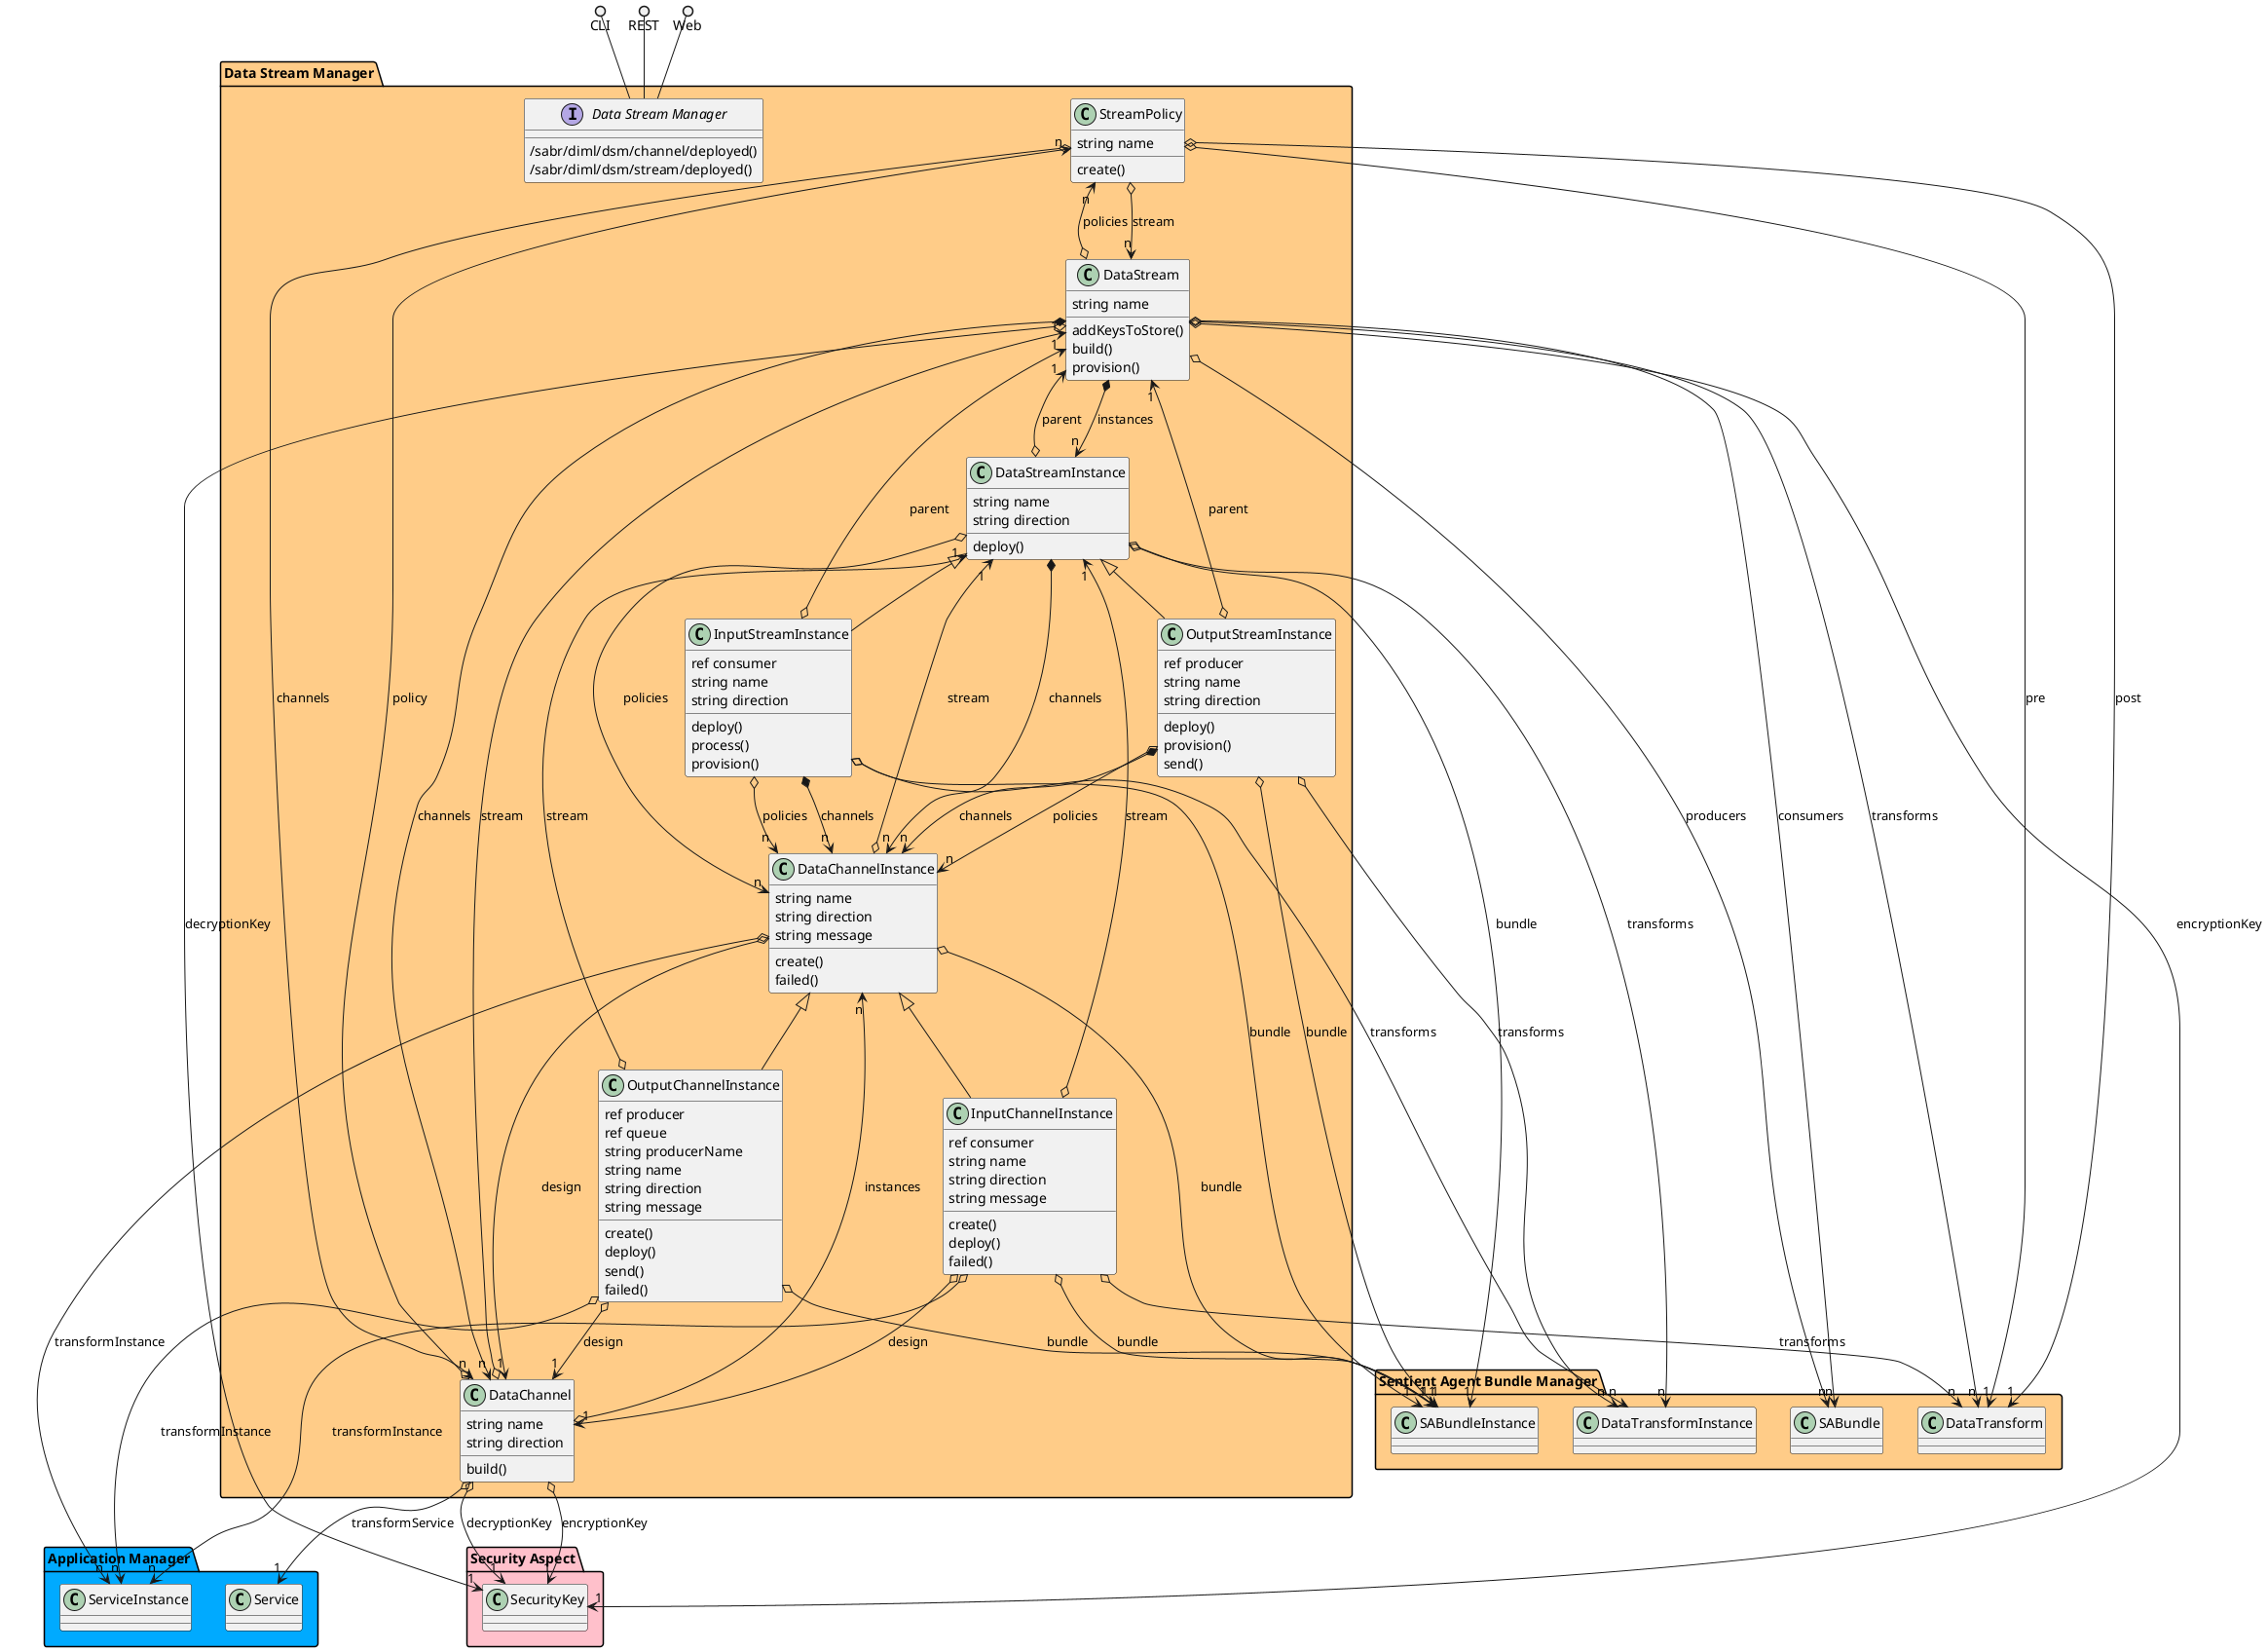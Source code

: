 @startuml


package "Application Manager" #00aaff {

        class Service {
        }

        class ServiceInstance {
        }
    }

package "Data Stream Manager" #ffcc88 {

        class StreamPolicy {
        }

        class DataChannelInstance {
        }

        class DataStream {
        }

        class DataChannel {
        }

        class DataStreamInstance {
        }
    }

package "Security Aspect" #pink {

        class SecurityKey {
        }
    }

package "Sentient Agent Bundle Manager" #ffcc88 {

        class SABundleInstance {
        }

        class DataTransform {
        }

        class SABundle {
        }

        class DataTransformInstance {
        }
    }


package "Data Stream Manager" #ffcc88 {

    interface "Data Stream Manager" as i {
            /sabr/diml/dsm/channel/deployed()
            /sabr/diml/dsm/stream/deployed()

    }
}

CLI ()-- i
REST ()-- i
Web ()-- i

package "Data Stream Manager" #ffcc88 {
        class "DataChannel" {
                 string name
                 string direction
                             build()
            }
                DataChannel o--> "1" Service : transformService
                        DataChannel o--> "n" StreamPolicy : policy
                        DataChannel o--> "n" DataChannelInstance : instances
                        DataChannel o--> "1" DataStream : stream
                        DataChannel o--> "1" SecurityKey : encryptionKey
                        DataChannel o--> "1" SecurityKey : decryptionKey


    class "DataChannelInstance" {
                 string name
                 string direction
                 string message
                             create()
                     failed()
            }
                DataChannelInstance o--> "1" DataChannel : design
                        DataChannelInstance o--> "1" DataStreamInstance : stream
                        DataChannelInstance o--> "n" ServiceInstance : transformInstance
                        DataChannelInstance o--> "1" SABundleInstance : bundle


    class "DataStream" {
                 string name
                             addKeysToStore()
                     build()
                     provision()
            }
                DataStream o--> "n" StreamPolicy : policies
                        DataStream *--> "n" DataChannel : channels
                        DataStream *--> "n" DataStreamInstance : instances
                        DataStream o--> "n" DataTransform : transforms
                        DataStream o--> "n" SABundle : consumers
                        DataStream o--> "n" SABundle : producers
                        DataStream o--> "1" SecurityKey : encryptionKey
                        DataStream o--> "1" SecurityKey : decryptionKey


    class "DataStreamInstance" {
                 string name
                 string direction
                             deploy()
            }
                DataStreamInstance o--> "1" DataStream : parent
                        DataStreamInstance o--> "1" SABundleInstance : bundle
                        DataStreamInstance *--> "n" DataChannelInstance : channels
                        DataStreamInstance o--> "n" DataChannelInstance : policies
                        DataStreamInstance o--> "n" DataTransformInstance : transforms


    class "InputChannelInstance" {
                 ref consumer
                 string name
                 string direction
                 string message
                             create()
                     deploy()
                     failed()
            }
                InputChannelInstance o--> "n" DataTransform : transforms
                        InputChannelInstance o--> "1" DataChannel : design
                        InputChannelInstance o--> "1" DataStreamInstance : stream
                        InputChannelInstance o--> "n" ServiceInstance : transformInstance
                        InputChannelInstance o--> "1" SABundleInstance : bundle


        DataChannelInstance <|-- InputChannelInstance

    class "InputStreamInstance" {
                 ref consumer
                 string name
                 string direction
                             deploy()
                     process()
                     provision()
            }
                InputStreamInstance o--> "1" DataStream : parent
                        InputStreamInstance o--> "1" SABundleInstance : bundle
                        InputStreamInstance *--> "n" DataChannelInstance : channels
                        InputStreamInstance o--> "n" DataChannelInstance : policies
                        InputStreamInstance o--> "n" DataTransformInstance : transforms


        DataStreamInstance <|-- InputStreamInstance

    class "OutputChannelInstance" {
                 ref producer
                 ref queue
                 string producerName
                 string name
                 string direction
                 string message
                             create()
                     deploy()
                     send()
                     failed()
            }
                OutputChannelInstance o--> "1" DataChannel : design
                        OutputChannelInstance o--> "1" DataStreamInstance : stream
                        OutputChannelInstance o--> "n" ServiceInstance : transformInstance
                        OutputChannelInstance o--> "1" SABundleInstance : bundle


        DataChannelInstance <|-- OutputChannelInstance

    class "OutputStreamInstance" {
                 ref producer
                 string name
                 string direction
                             deploy()
                     provision()
                     send()
            }
                OutputStreamInstance o--> "1" DataStream : parent
                        OutputStreamInstance o--> "1" SABundleInstance : bundle
                        OutputStreamInstance *--> "n" DataChannelInstance : channels
                        OutputStreamInstance o--> "n" DataChannelInstance : policies
                        OutputStreamInstance o--> "n" DataTransformInstance : transforms


        DataStreamInstance <|-- OutputStreamInstance

    class "StreamPolicy" {
                 string name
                             create()
            }
                StreamPolicy o--> "1" DataTransform : post
                        StreamPolicy o--> "1" DataTransform : pre
                        StreamPolicy o--> "n" DataStream : stream
                        StreamPolicy o--> "n" DataChannel : channels



}



@enduml
